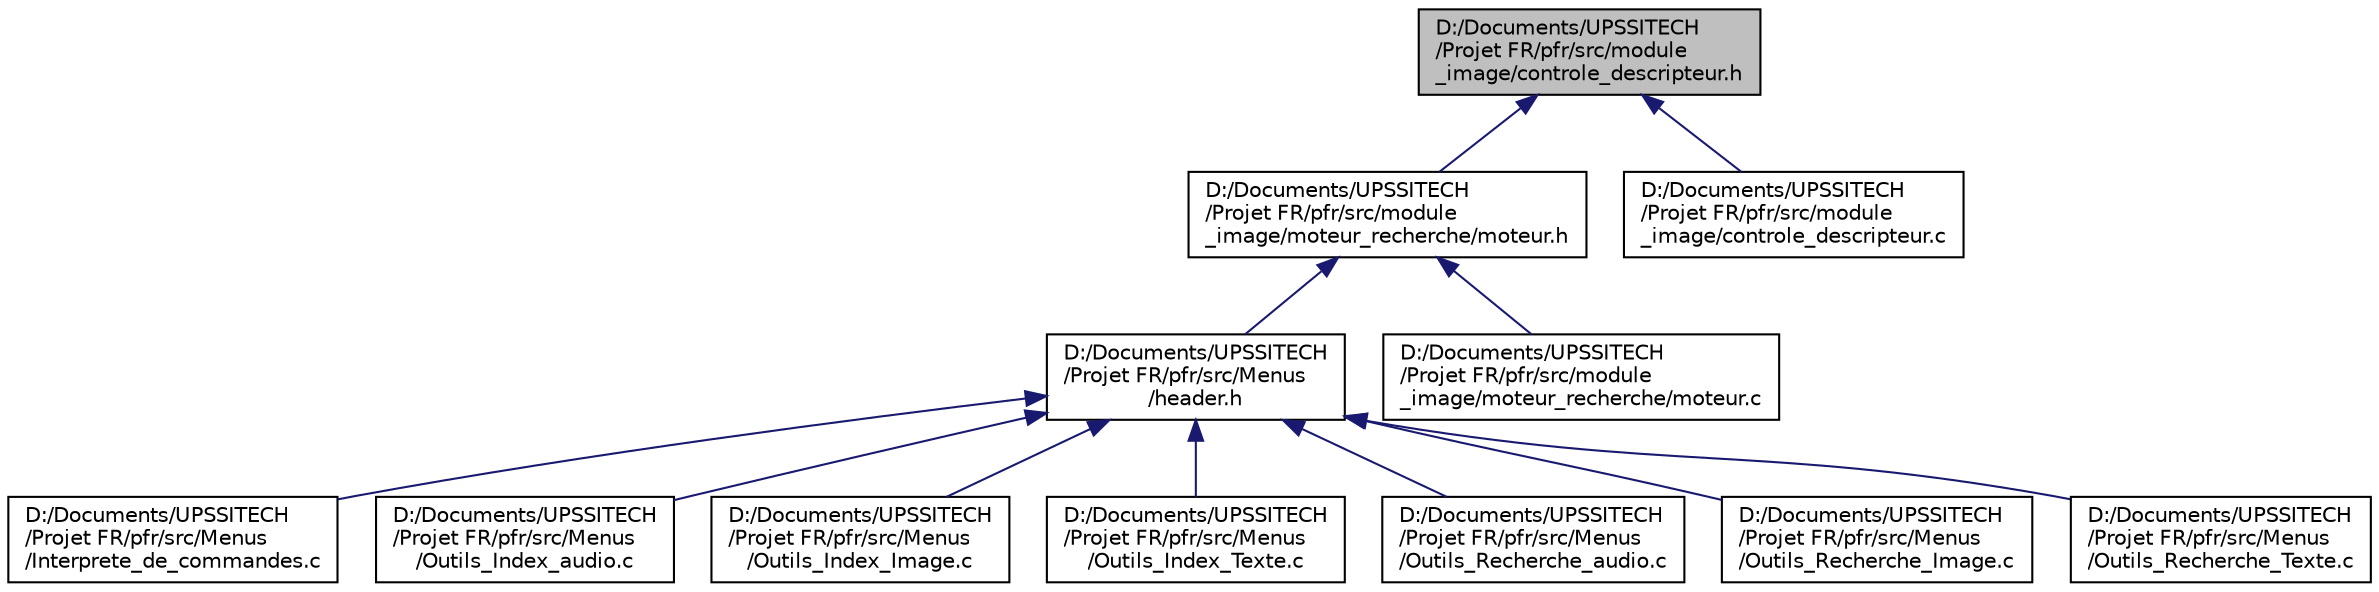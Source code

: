 digraph "D:/Documents/UPSSITECH/Projet FR/pfr/src/module_image/controle_descripteur.h"
{
  edge [fontname="Helvetica",fontsize="10",labelfontname="Helvetica",labelfontsize="10"];
  node [fontname="Helvetica",fontsize="10",shape=record];
  Node10 [label="D:/Documents/UPSSITECH\l/Projet FR/pfr/src/module\l_image/controle_descripteur.h",height=0.2,width=0.4,color="black", fillcolor="grey75", style="filled", fontcolor="black"];
  Node10 -> Node11 [dir="back",color="midnightblue",fontsize="10",style="solid",fontname="Helvetica"];
  Node11 [label="D:/Documents/UPSSITECH\l/Projet FR/pfr/src/module\l_image/moteur_recherche/moteur.h",height=0.2,width=0.4,color="black", fillcolor="white", style="filled",URL="$moteur_8h.html",tooltip="header de la partie recherche des images "];
  Node11 -> Node12 [dir="back",color="midnightblue",fontsize="10",style="solid",fontname="Helvetica"];
  Node12 [label="D:/Documents/UPSSITECH\l/Projet FR/pfr/src/Menus\l/header.h",height=0.2,width=0.4,color="black", fillcolor="white", style="filled",URL="$_menus_2header_8h.html"];
  Node12 -> Node13 [dir="back",color="midnightblue",fontsize="10",style="solid",fontname="Helvetica"];
  Node13 [label="D:/Documents/UPSSITECH\l/Projet FR/pfr/src/Menus\l/Interprete_de_commandes.c",height=0.2,width=0.4,color="black", fillcolor="white", style="filled",URL="$_interprete__de__commandes_8c.html"];
  Node12 -> Node14 [dir="back",color="midnightblue",fontsize="10",style="solid",fontname="Helvetica"];
  Node14 [label="D:/Documents/UPSSITECH\l/Projet FR/pfr/src/Menus\l/Outils_Index_audio.c",height=0.2,width=0.4,color="black", fillcolor="white", style="filled",URL="$_outils___index__audio_8c.html"];
  Node12 -> Node15 [dir="back",color="midnightblue",fontsize="10",style="solid",fontname="Helvetica"];
  Node15 [label="D:/Documents/UPSSITECH\l/Projet FR/pfr/src/Menus\l/Outils_Index_Image.c",height=0.2,width=0.4,color="black", fillcolor="white", style="filled",URL="$_outils___index___image_8c.html"];
  Node12 -> Node16 [dir="back",color="midnightblue",fontsize="10",style="solid",fontname="Helvetica"];
  Node16 [label="D:/Documents/UPSSITECH\l/Projet FR/pfr/src/Menus\l/Outils_Index_Texte.c",height=0.2,width=0.4,color="black", fillcolor="white", style="filled",URL="$_outils___index___texte_8c.html"];
  Node12 -> Node17 [dir="back",color="midnightblue",fontsize="10",style="solid",fontname="Helvetica"];
  Node17 [label="D:/Documents/UPSSITECH\l/Projet FR/pfr/src/Menus\l/Outils_Recherche_audio.c",height=0.2,width=0.4,color="black", fillcolor="white", style="filled",URL="$_outils___recherche__audio_8c.html"];
  Node12 -> Node18 [dir="back",color="midnightblue",fontsize="10",style="solid",fontname="Helvetica"];
  Node18 [label="D:/Documents/UPSSITECH\l/Projet FR/pfr/src/Menus\l/Outils_Recherche_Image.c",height=0.2,width=0.4,color="black", fillcolor="white", style="filled",URL="$_outils___recherche___image_8c.html"];
  Node12 -> Node19 [dir="back",color="midnightblue",fontsize="10",style="solid",fontname="Helvetica"];
  Node19 [label="D:/Documents/UPSSITECH\l/Projet FR/pfr/src/Menus\l/Outils_Recherche_Texte.c",height=0.2,width=0.4,color="black", fillcolor="white", style="filled",URL="$_outils___recherche___texte_8c.html"];
  Node11 -> Node20 [dir="back",color="midnightblue",fontsize="10",style="solid",fontname="Helvetica"];
  Node20 [label="D:/Documents/UPSSITECH\l/Projet FR/pfr/src/module\l_image/moteur_recherche/moteur.c",height=0.2,width=0.4,color="black", fillcolor="white", style="filled",URL="$moteur_8c.html",tooltip="Regroupe la partie recherche des images. "];
  Node10 -> Node21 [dir="back",color="midnightblue",fontsize="10",style="solid",fontname="Helvetica"];
  Node21 [label="D:/Documents/UPSSITECH\l/Projet FR/pfr/src/module\l_image/controle_descripteur.c",height=0.2,width=0.4,color="black", fillcolor="white", style="filled",URL="$controle__descripteur_8c.html",tooltip="Regroupe la partie d&#39;indexation des images. "];
}
